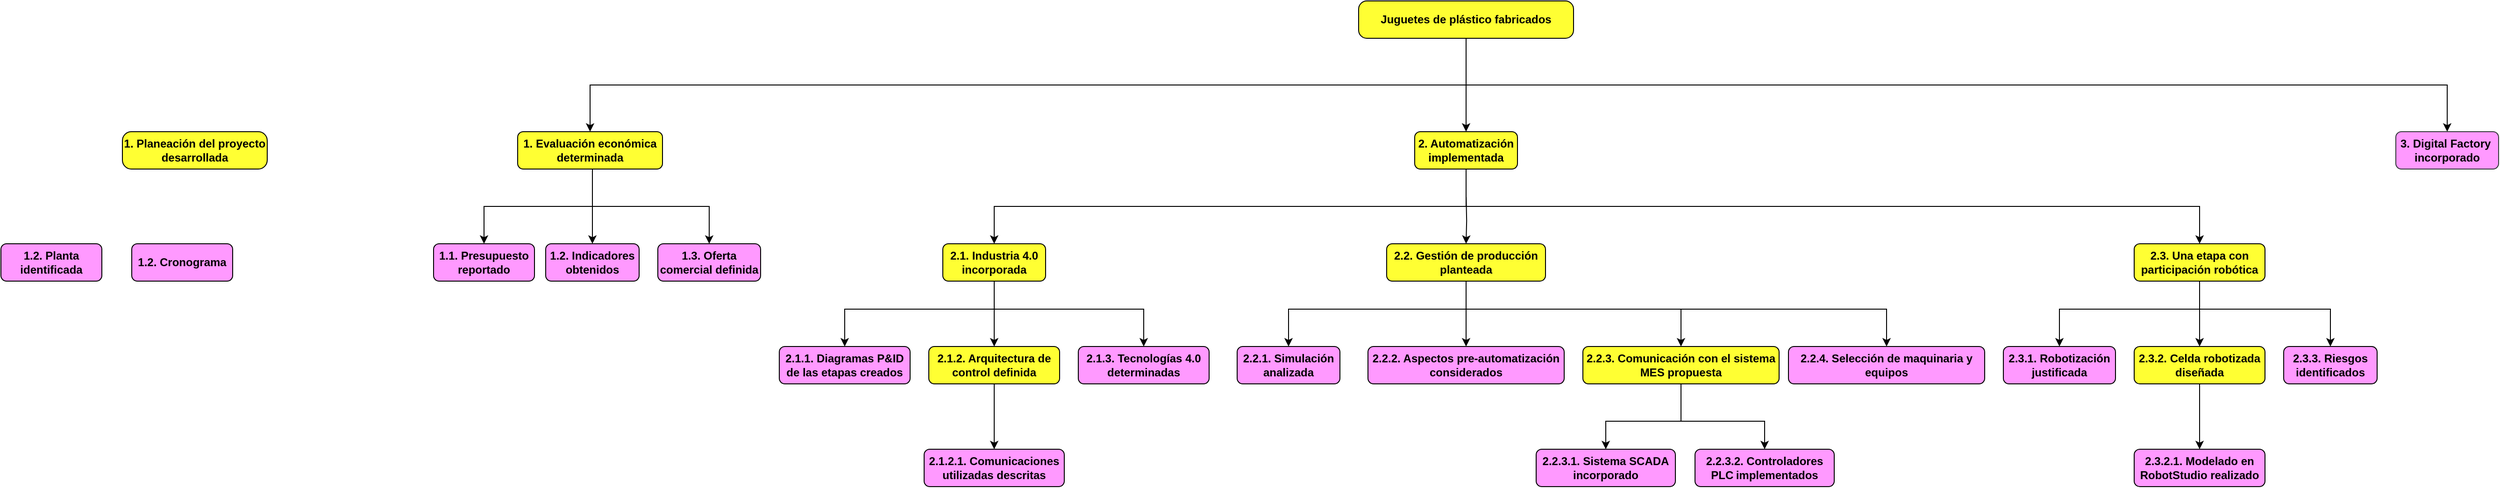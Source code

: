 <mxfile version="24.9.1">
  <diagram name="Página-1" id="q5sJ7SMmnI5SE294cbQs">
    <mxGraphModel grid="1" page="1" gridSize="10" guides="1" tooltips="1" connect="1" arrows="1" fold="1" pageScale="1" pageWidth="827" pageHeight="1169" math="0" shadow="0">
      <root>
        <mxCell id="0" />
        <mxCell id="1" parent="0" />
        <mxCell id="K9VHAz8Z8y00O2l8GgqR-96" style="edgeStyle=orthogonalEdgeStyle;rounded=0;orthogonalLoop=1;jettySize=auto;html=1;entryX=0.5;entryY=0;entryDx=0;entryDy=0;" edge="1" parent="1" source="HwzYQzNSdAflET0h8osi-1" target="zI43d2FHKdrEC87unYx5-31">
          <mxGeometry relative="1" as="geometry" />
        </mxCell>
        <mxCell id="geauqjZHRdObFVSJ-sEf-1" style="edgeStyle=orthogonalEdgeStyle;rounded=0;orthogonalLoop=1;jettySize=auto;html=1;entryX=0.5;entryY=0;entryDx=0;entryDy=0;" edge="1" parent="1" source="HwzYQzNSdAflET0h8osi-1" target="zI43d2FHKdrEC87unYx5-30">
          <mxGeometry relative="1" as="geometry">
            <Array as="points">
              <mxPoint x="278" y="90" />
              <mxPoint x="-659" y="90" />
            </Array>
          </mxGeometry>
        </mxCell>
        <mxCell id="7QkryRCTY_poe_iIpccH-8" style="edgeStyle=orthogonalEdgeStyle;rounded=0;orthogonalLoop=1;jettySize=auto;html=1;entryX=0.5;entryY=0;entryDx=0;entryDy=0;" edge="1" parent="1" source="HwzYQzNSdAflET0h8osi-1" target="eFpd0V_BJ993Bv4dlYoM-20">
          <mxGeometry relative="1" as="geometry">
            <mxPoint x="1385.353" y="120" as="targetPoint" />
            <Array as="points">
              <mxPoint x="278" y="90" />
              <mxPoint x="1328" y="90" />
            </Array>
          </mxGeometry>
        </mxCell>
        <mxCell id="HwzYQzNSdAflET0h8osi-1" value="Juguetes de plástico fabricados" style="rounded=1;whiteSpace=wrap;html=1;fillColor=#FFFF33;strokeColor=#000000;fontStyle=1;labelBorderColor=none;arcSize=22;" vertex="1" parent="1">
          <mxGeometry x="163" width="230" height="40" as="geometry" />
        </mxCell>
        <mxCell id="HwzYQzNSdAflET0h8osi-17" value="1.2. Indicadores obtenidos" style="rounded=1;whiteSpace=wrap;html=1;fontStyle=1;strokeColor=#000000;fillColor=#FF99FF;" vertex="1" parent="1">
          <mxGeometry x="-707" y="260" width="100" height="40" as="geometry" />
        </mxCell>
        <mxCell id="HwzYQzNSdAflET0h8osi-15" value="1.3. Oferta comercial definida" style="rounded=1;whiteSpace=wrap;html=1;fontStyle=1;strokeColor=#000000;fillColor=#FF99FF;" vertex="1" parent="1">
          <mxGeometry x="-587" y="260" width="110" height="40" as="geometry" />
        </mxCell>
        <mxCell id="K9VHAz8Z8y00O2l8GgqR-43" style="edgeStyle=orthogonalEdgeStyle;rounded=0;orthogonalLoop=1;jettySize=auto;html=1;entryX=0.5;entryY=0;entryDx=0;entryDy=0;exitX=0.5;exitY=1;exitDx=0;exitDy=0;" edge="1" parent="1" source="zI43d2FHKdrEC87unYx5-30" target="HwzYQzNSdAflET0h8osi-17">
          <mxGeometry relative="1" as="geometry">
            <Array as="points">
              <mxPoint x="-657" y="190" />
              <mxPoint x="-657" y="190" />
            </Array>
          </mxGeometry>
        </mxCell>
        <mxCell id="K9VHAz8Z8y00O2l8GgqR-45" style="edgeStyle=orthogonalEdgeStyle;rounded=0;orthogonalLoop=1;jettySize=auto;html=1;entryX=0.5;entryY=0;entryDx=0;entryDy=0;" edge="1" parent="1" source="zI43d2FHKdrEC87unYx5-30" target="HwzYQzNSdAflET0h8osi-15">
          <mxGeometry relative="1" as="geometry">
            <Array as="points">
              <mxPoint x="-657" y="220" />
              <mxPoint x="-532" y="220" />
            </Array>
          </mxGeometry>
        </mxCell>
        <mxCell id="K9VHAz8Z8y00O2l8GgqR-53" style="edgeStyle=orthogonalEdgeStyle;rounded=0;orthogonalLoop=1;jettySize=auto;html=1;entryX=0.5;entryY=0;entryDx=0;entryDy=0;" edge="1" parent="1" source="zI43d2FHKdrEC87unYx5-30" target="K9VHAz8Z8y00O2l8GgqR-8">
          <mxGeometry relative="1" as="geometry">
            <Array as="points">
              <mxPoint x="-657" y="220" />
              <mxPoint x="-773" y="220" />
            </Array>
          </mxGeometry>
        </mxCell>
        <mxCell id="zI43d2FHKdrEC87unYx5-30" value="1. Evaluación económica determinada" style="rounded=1;whiteSpace=wrap;html=1;fillColor=#FFFF33;strokeColor=#000000;fontStyle=1" vertex="1" parent="1">
          <mxGeometry x="-737" y="140" width="155" height="40" as="geometry" />
        </mxCell>
        <mxCell id="K9VHAz8Z8y00O2l8GgqR-94" style="edgeStyle=orthogonalEdgeStyle;rounded=0;orthogonalLoop=1;jettySize=auto;html=1;entryX=0.5;entryY=0;entryDx=0;entryDy=0;" edge="1" parent="1" target="K9VHAz8Z8y00O2l8GgqR-52">
          <mxGeometry relative="1" as="geometry">
            <mxPoint x="278.091" y="210" as="sourcePoint" />
          </mxGeometry>
        </mxCell>
        <mxCell id="K9VHAz8Z8y00O2l8GgqR-98" style="edgeStyle=orthogonalEdgeStyle;rounded=0;orthogonalLoop=1;jettySize=auto;html=1;entryX=0.5;entryY=0;entryDx=0;entryDy=0;exitX=0.5;exitY=1;exitDx=0;exitDy=0;" edge="1" parent="1" source="zI43d2FHKdrEC87unYx5-31" target="zI43d2FHKdrEC87unYx5-32">
          <mxGeometry relative="1" as="geometry">
            <Array as="points">
              <mxPoint x="278" y="220" />
              <mxPoint x="-227" y="220" />
            </Array>
            <mxPoint x="278.091" y="210" as="sourcePoint" />
          </mxGeometry>
        </mxCell>
        <mxCell id="K9VHAz8Z8y00O2l8GgqR-99" style="edgeStyle=orthogonalEdgeStyle;rounded=0;orthogonalLoop=1;jettySize=auto;html=1;entryX=0.5;entryY=0;entryDx=0;entryDy=0;exitX=0.5;exitY=1;exitDx=0;exitDy=0;" edge="1" parent="1" source="zI43d2FHKdrEC87unYx5-31" target="K9VHAz8Z8y00O2l8GgqR-48">
          <mxGeometry relative="1" as="geometry">
            <Array as="points">
              <mxPoint x="278" y="220" />
              <mxPoint x="1063" y="220" />
            </Array>
            <mxPoint x="278.091" y="210" as="sourcePoint" />
          </mxGeometry>
        </mxCell>
        <mxCell id="zI43d2FHKdrEC87unYx5-31" value="2. Automatización implementada" style="rounded=1;whiteSpace=wrap;html=1;fillColor=#FFFF33;strokeColor=#000000;fontStyle=1" vertex="1" parent="1">
          <mxGeometry x="223" y="140" width="110" height="40" as="geometry" />
        </mxCell>
        <mxCell id="K9VHAz8Z8y00O2l8GgqR-65" style="edgeStyle=orthogonalEdgeStyle;rounded=0;orthogonalLoop=1;jettySize=auto;html=1;entryX=0.5;entryY=0;entryDx=0;entryDy=0;" edge="1" parent="1" target="K9VHAz8Z8y00O2l8GgqR-56">
          <mxGeometry relative="1" as="geometry">
            <Array as="points">
              <mxPoint x="-227" y="330" />
              <mxPoint x="-387" y="330" />
            </Array>
            <mxPoint x="-227" y="320" as="sourcePoint" />
          </mxGeometry>
        </mxCell>
        <mxCell id="K9VHAz8Z8y00O2l8GgqR-66" style="edgeStyle=orthogonalEdgeStyle;rounded=0;orthogonalLoop=1;jettySize=auto;html=1;entryX=0.5;entryY=0;entryDx=0;entryDy=0;" edge="1" parent="1" source="zI43d2FHKdrEC87unYx5-32" target="K9VHAz8Z8y00O2l8GgqR-57">
          <mxGeometry relative="1" as="geometry" />
        </mxCell>
        <mxCell id="K9VHAz8Z8y00O2l8GgqR-67" style="edgeStyle=orthogonalEdgeStyle;rounded=0;orthogonalLoop=1;jettySize=auto;html=1;entryX=0.5;entryY=0;entryDx=0;entryDy=0;" edge="1" parent="1" source="zI43d2FHKdrEC87unYx5-32" target="K9VHAz8Z8y00O2l8GgqR-64">
          <mxGeometry relative="1" as="geometry">
            <Array as="points">
              <mxPoint x="-227" y="330" />
              <mxPoint x="-67" y="330" />
            </Array>
          </mxGeometry>
        </mxCell>
        <mxCell id="zI43d2FHKdrEC87unYx5-32" value="2.1. Industria 4.0 incorporada" style="rounded=1;whiteSpace=wrap;html=1;fontStyle=1;strokeColor=#000000;fillColor=#FFFF33;" vertex="1" parent="1">
          <mxGeometry x="-282" y="260" width="110" height="40" as="geometry" />
        </mxCell>
        <mxCell id="K9VHAz8Z8y00O2l8GgqR-8" value="1.1. Presupuesto reportado" style="rounded=1;whiteSpace=wrap;html=1;fontStyle=1;strokeColor=#000000;fillColor=#FF99FF;" vertex="1" parent="1">
          <mxGeometry x="-827" y="260" width="108" height="40" as="geometry" />
        </mxCell>
        <mxCell id="K9VHAz8Z8y00O2l8GgqR-76" style="edgeStyle=orthogonalEdgeStyle;rounded=0;orthogonalLoop=1;jettySize=auto;html=1;entryX=0.5;entryY=0;entryDx=0;entryDy=0;" edge="1" parent="1" source="K9VHAz8Z8y00O2l8GgqR-48" target="K9VHAz8Z8y00O2l8GgqR-71">
          <mxGeometry relative="1" as="geometry" />
        </mxCell>
        <mxCell id="7QkryRCTY_poe_iIpccH-7" style="edgeStyle=orthogonalEdgeStyle;rounded=0;orthogonalLoop=1;jettySize=auto;html=1;entryX=0.5;entryY=0;entryDx=0;entryDy=0;" edge="1" parent="1" source="K9VHAz8Z8y00O2l8GgqR-48" target="K9VHAz8Z8y00O2l8GgqR-75">
          <mxGeometry relative="1" as="geometry">
            <Array as="points">
              <mxPoint x="1063" y="330" />
              <mxPoint x="1203" y="330" />
            </Array>
          </mxGeometry>
        </mxCell>
        <mxCell id="7QkryRCTY_poe_iIpccH-9" style="edgeStyle=orthogonalEdgeStyle;rounded=0;orthogonalLoop=1;jettySize=auto;html=1;entryX=0.5;entryY=0;entryDx=0;entryDy=0;" edge="1" parent="1" source="K9VHAz8Z8y00O2l8GgqR-48" target="K9VHAz8Z8y00O2l8GgqR-69">
          <mxGeometry relative="1" as="geometry">
            <Array as="points">
              <mxPoint x="1063" y="330" />
              <mxPoint x="913" y="330" />
            </Array>
          </mxGeometry>
        </mxCell>
        <mxCell id="K9VHAz8Z8y00O2l8GgqR-48" value="2.3. Una etapa con participación robótica" style="rounded=1;whiteSpace=wrap;html=1;fontStyle=1;strokeColor=#000000;fillColor=#FFFF33;" vertex="1" parent="1">
          <mxGeometry x="993" y="260" width="140" height="40" as="geometry" />
        </mxCell>
        <mxCell id="K9VHAz8Z8y00O2l8GgqR-51" value="2.2.1. Simulación analizada" style="rounded=1;whiteSpace=wrap;html=1;fontStyle=1;strokeColor=#000000;gradientColor=none;fillColor=#FF99FF;" vertex="1" parent="1">
          <mxGeometry x="33" y="370" width="110" height="40" as="geometry" />
        </mxCell>
        <mxCell id="eFpd0V_BJ993Bv4dlYoM-2" value="" style="edgeStyle=orthogonalEdgeStyle;rounded=0;orthogonalLoop=1;jettySize=auto;html=1;" edge="1" parent="1" source="K9VHAz8Z8y00O2l8GgqR-52" target="K9VHAz8Z8y00O2l8GgqR-54">
          <mxGeometry relative="1" as="geometry" />
        </mxCell>
        <mxCell id="eFpd0V_BJ993Bv4dlYoM-4" style="edgeStyle=orthogonalEdgeStyle;rounded=0;orthogonalLoop=1;jettySize=auto;html=1;entryX=0.5;entryY=0;entryDx=0;entryDy=0;" edge="1" parent="1" source="K9VHAz8Z8y00O2l8GgqR-52" target="K9VHAz8Z8y00O2l8GgqR-51">
          <mxGeometry relative="1" as="geometry">
            <Array as="points">
              <mxPoint x="278" y="330" />
              <mxPoint x="88" y="330" />
            </Array>
          </mxGeometry>
        </mxCell>
        <mxCell id="7QkryRCTY_poe_iIpccH-1" style="edgeStyle=orthogonalEdgeStyle;rounded=0;orthogonalLoop=1;jettySize=auto;html=1;entryX=0.5;entryY=0;entryDx=0;entryDy=0;" edge="1" parent="1" source="K9VHAz8Z8y00O2l8GgqR-52" target="K9VHAz8Z8y00O2l8GgqR-55">
          <mxGeometry relative="1" as="geometry">
            <Array as="points">
              <mxPoint x="278" y="330" />
              <mxPoint x="508" y="330" />
            </Array>
          </mxGeometry>
        </mxCell>
        <mxCell id="7QkryRCTY_poe_iIpccH-2" style="edgeStyle=orthogonalEdgeStyle;rounded=0;orthogonalLoop=1;jettySize=auto;html=1;entryX=0.5;entryY=0;entryDx=0;entryDy=0;" edge="1" parent="1" source="K9VHAz8Z8y00O2l8GgqR-52" target="3VKLXPrjO2fGtk7UREUC-1">
          <mxGeometry relative="1" as="geometry">
            <Array as="points">
              <mxPoint x="278" y="330" />
              <mxPoint x="728" y="330" />
            </Array>
          </mxGeometry>
        </mxCell>
        <mxCell id="K9VHAz8Z8y00O2l8GgqR-52" value="2.2. Gestión de producción planteada" style="rounded=1;whiteSpace=wrap;html=1;fontStyle=1;strokeColor=#000000;fillColor=#FFFF33;" vertex="1" parent="1">
          <mxGeometry x="193" y="260" width="170" height="40" as="geometry" />
        </mxCell>
        <mxCell id="K9VHAz8Z8y00O2l8GgqR-54" value="2.2.2. Aspectos pre-automatización considerados" style="rounded=1;whiteSpace=wrap;html=1;fontStyle=1;strokeColor=#000000;gradientColor=none;fillColor=#FF99FF;" vertex="1" parent="1">
          <mxGeometry x="173" y="370" width="210" height="40" as="geometry" />
        </mxCell>
        <mxCell id="K9VHAz8Z8y00O2l8GgqR-91" style="edgeStyle=orthogonalEdgeStyle;rounded=0;orthogonalLoop=1;jettySize=auto;html=1;entryX=0.5;entryY=0;entryDx=0;entryDy=0;" edge="1" parent="1" source="K9VHAz8Z8y00O2l8GgqR-55" target="K9VHAz8Z8y00O2l8GgqR-80">
          <mxGeometry relative="1" as="geometry">
            <Array as="points">
              <mxPoint x="508" y="450" />
              <mxPoint x="427" y="450" />
            </Array>
          </mxGeometry>
        </mxCell>
        <mxCell id="K9VHAz8Z8y00O2l8GgqR-92" style="edgeStyle=orthogonalEdgeStyle;rounded=0;orthogonalLoop=1;jettySize=auto;html=1;entryX=0.5;entryY=0;entryDx=0;entryDy=0;" edge="1" parent="1" source="K9VHAz8Z8y00O2l8GgqR-55" target="K9VHAz8Z8y00O2l8GgqR-86">
          <mxGeometry relative="1" as="geometry">
            <Array as="points">
              <mxPoint x="508" y="450" />
              <mxPoint x="597" y="450" />
            </Array>
          </mxGeometry>
        </mxCell>
        <mxCell id="K9VHAz8Z8y00O2l8GgqR-55" value="2.2.3. Comunicación con el sistema MES propuesta" style="rounded=1;whiteSpace=wrap;html=1;fontStyle=1;strokeColor=#000000;fillColor=#FFFF33;" vertex="1" parent="1">
          <mxGeometry x="403" y="370" width="210" height="40" as="geometry" />
        </mxCell>
        <mxCell id="K9VHAz8Z8y00O2l8GgqR-56" value="2.1.1. Diagramas P&amp;amp;ID de las etapas creados" style="rounded=1;whiteSpace=wrap;html=1;fontStyle=1;strokeColor=#000000;fillColor=#FF99FF;" vertex="1" parent="1">
          <mxGeometry x="-457" y="370" width="140" height="40" as="geometry" />
        </mxCell>
        <mxCell id="K9VHAz8Z8y00O2l8GgqR-61" style="edgeStyle=orthogonalEdgeStyle;rounded=0;orthogonalLoop=1;jettySize=auto;html=1;entryX=0.5;entryY=0;entryDx=0;entryDy=0;" edge="1" parent="1" source="K9VHAz8Z8y00O2l8GgqR-57" target="K9VHAz8Z8y00O2l8GgqR-58">
          <mxGeometry relative="1" as="geometry" />
        </mxCell>
        <mxCell id="K9VHAz8Z8y00O2l8GgqR-57" value="2.1.2. Arquitectura de control definida" style="rounded=1;whiteSpace=wrap;html=1;fontStyle=1;strokeColor=#000000;fillColor=#FFFF33;" vertex="1" parent="1">
          <mxGeometry x="-297" y="370" width="140" height="40" as="geometry" />
        </mxCell>
        <mxCell id="K9VHAz8Z8y00O2l8GgqR-58" value="2.1.2.1. Comunicaciones utilizadas descritas" style="rounded=1;whiteSpace=wrap;html=1;fontStyle=1;strokeColor=#000000;fillColor=#FF99FF;" vertex="1" parent="1">
          <mxGeometry x="-302" y="480" width="150" height="40" as="geometry" />
        </mxCell>
        <mxCell id="K9VHAz8Z8y00O2l8GgqR-64" value="2.1.3. Tecnologías 4.0 determinadas" style="rounded=1;whiteSpace=wrap;html=1;fontStyle=1;strokeColor=#000000;fillColor=#FF99FF;" vertex="1" parent="1">
          <mxGeometry x="-137" y="370" width="140" height="40" as="geometry" />
        </mxCell>
        <mxCell id="K9VHAz8Z8y00O2l8GgqR-69" value="2.3.1. Robotización justificada" style="rounded=1;whiteSpace=wrap;html=1;fontStyle=1;strokeColor=#000000;fillColor=#FF99FF;" vertex="1" parent="1">
          <mxGeometry x="853" y="370" width="120" height="40" as="geometry" />
        </mxCell>
        <mxCell id="K9VHAz8Z8y00O2l8GgqR-74" style="edgeStyle=orthogonalEdgeStyle;rounded=0;orthogonalLoop=1;jettySize=auto;html=1;entryX=0.5;entryY=0;entryDx=0;entryDy=0;" edge="1" parent="1" source="K9VHAz8Z8y00O2l8GgqR-71" target="K9VHAz8Z8y00O2l8GgqR-73">
          <mxGeometry relative="1" as="geometry" />
        </mxCell>
        <mxCell id="K9VHAz8Z8y00O2l8GgqR-71" value="2.3.2. Celda robotizada diseñada" style="rounded=1;whiteSpace=wrap;html=1;fontStyle=1;strokeColor=#000000;fillColor=#FFFF33;" vertex="1" parent="1">
          <mxGeometry x="993" y="370" width="140" height="40" as="geometry" />
        </mxCell>
        <mxCell id="K9VHAz8Z8y00O2l8GgqR-73" value="2.3.2.1. Modelado en RobotStudio realizado" style="rounded=1;whiteSpace=wrap;html=1;fontStyle=1;strokeColor=#000000;fillColor=#FF99FF;" vertex="1" parent="1">
          <mxGeometry x="993" y="480" width="140" height="40" as="geometry" />
        </mxCell>
        <mxCell id="K9VHAz8Z8y00O2l8GgqR-75" value="2.3.3. Riesgos identificados" style="rounded=1;whiteSpace=wrap;html=1;fontStyle=1;strokeColor=#000000;fillColor=#FF99FF;" vertex="1" parent="1">
          <mxGeometry x="1153" y="370" width="100" height="40" as="geometry" />
        </mxCell>
        <mxCell id="eFpd0V_BJ993Bv4dlYoM-20" value="3&lt;span style=&quot;background-color: initial;&quot;&gt;. Digital Factory&amp;nbsp; incorporado&lt;/span&gt;" style="rounded=1;whiteSpace=wrap;html=1;fillColor=#FF99FF;strokeColor=#36393d;fontStyle=1;" vertex="1" parent="1">
          <mxGeometry x="1273" y="140" width="110" height="40" as="geometry" />
        </mxCell>
        <mxCell id="K9VHAz8Z8y00O2l8GgqR-80" value="2.2.3.1. Sistema SCADA incorporado" style="rounded=1;whiteSpace=wrap;html=1;fontStyle=1;strokeColor=#000000;fillColor=#FF99FF;" vertex="1" parent="1">
          <mxGeometry x="353" y="480" width="149" height="40" as="geometry" />
        </mxCell>
        <mxCell id="K9VHAz8Z8y00O2l8GgqR-86" value="2.2.3.2. Controladores PLC&lt;span style=&quot;white-space: pre;&quot;&gt;&#x9;&lt;/span&gt;implementados" style="rounded=1;whiteSpace=wrap;html=1;fontStyle=1;strokeColor=#000000;fillColor=#FF99FF;" vertex="1" parent="1">
          <mxGeometry x="523" y="480" width="149" height="40" as="geometry" />
        </mxCell>
        <mxCell id="3VKLXPrjO2fGtk7UREUC-1" value="2.2.4. Selección de maquinaria y equipos" style="rounded=1;whiteSpace=wrap;html=1;fontStyle=1;strokeColor=#000000;gradientColor=none;fillColor=#FF99FF;" vertex="1" parent="1">
          <mxGeometry x="623" y="370" width="210" height="40" as="geometry" />
        </mxCell>
        <mxCell id="7QkryRCTY_poe_iIpccH-20" value="1. Planeación del proyecto desarrollada" style="rounded=1;whiteSpace=wrap;html=1;fillColor=#FFFF33;strokeColor=#000000;fontStyle=1;arcSize=24;" vertex="1" parent="1">
          <mxGeometry x="-1160" y="140" width="155" height="40" as="geometry" />
        </mxCell>
        <mxCell id="7QkryRCTY_poe_iIpccH-23" value="1.2. Planta identificada" style="rounded=1;whiteSpace=wrap;html=1;fontStyle=1;strokeColor=#000000;fillColor=#FF99FF;" vertex="1" parent="1">
          <mxGeometry x="-1290" y="260" width="108" height="40" as="geometry" />
        </mxCell>
        <mxCell id="7QkryRCTY_poe_iIpccH-25" value="1.2. Cronograma" style="rounded=1;whiteSpace=wrap;html=1;fontStyle=1;strokeColor=#000000;fillColor=#FF99FF;" vertex="1" parent="1">
          <mxGeometry x="-1150" y="260" width="108" height="40" as="geometry" />
        </mxCell>
      </root>
    </mxGraphModel>
  </diagram>
</mxfile>
